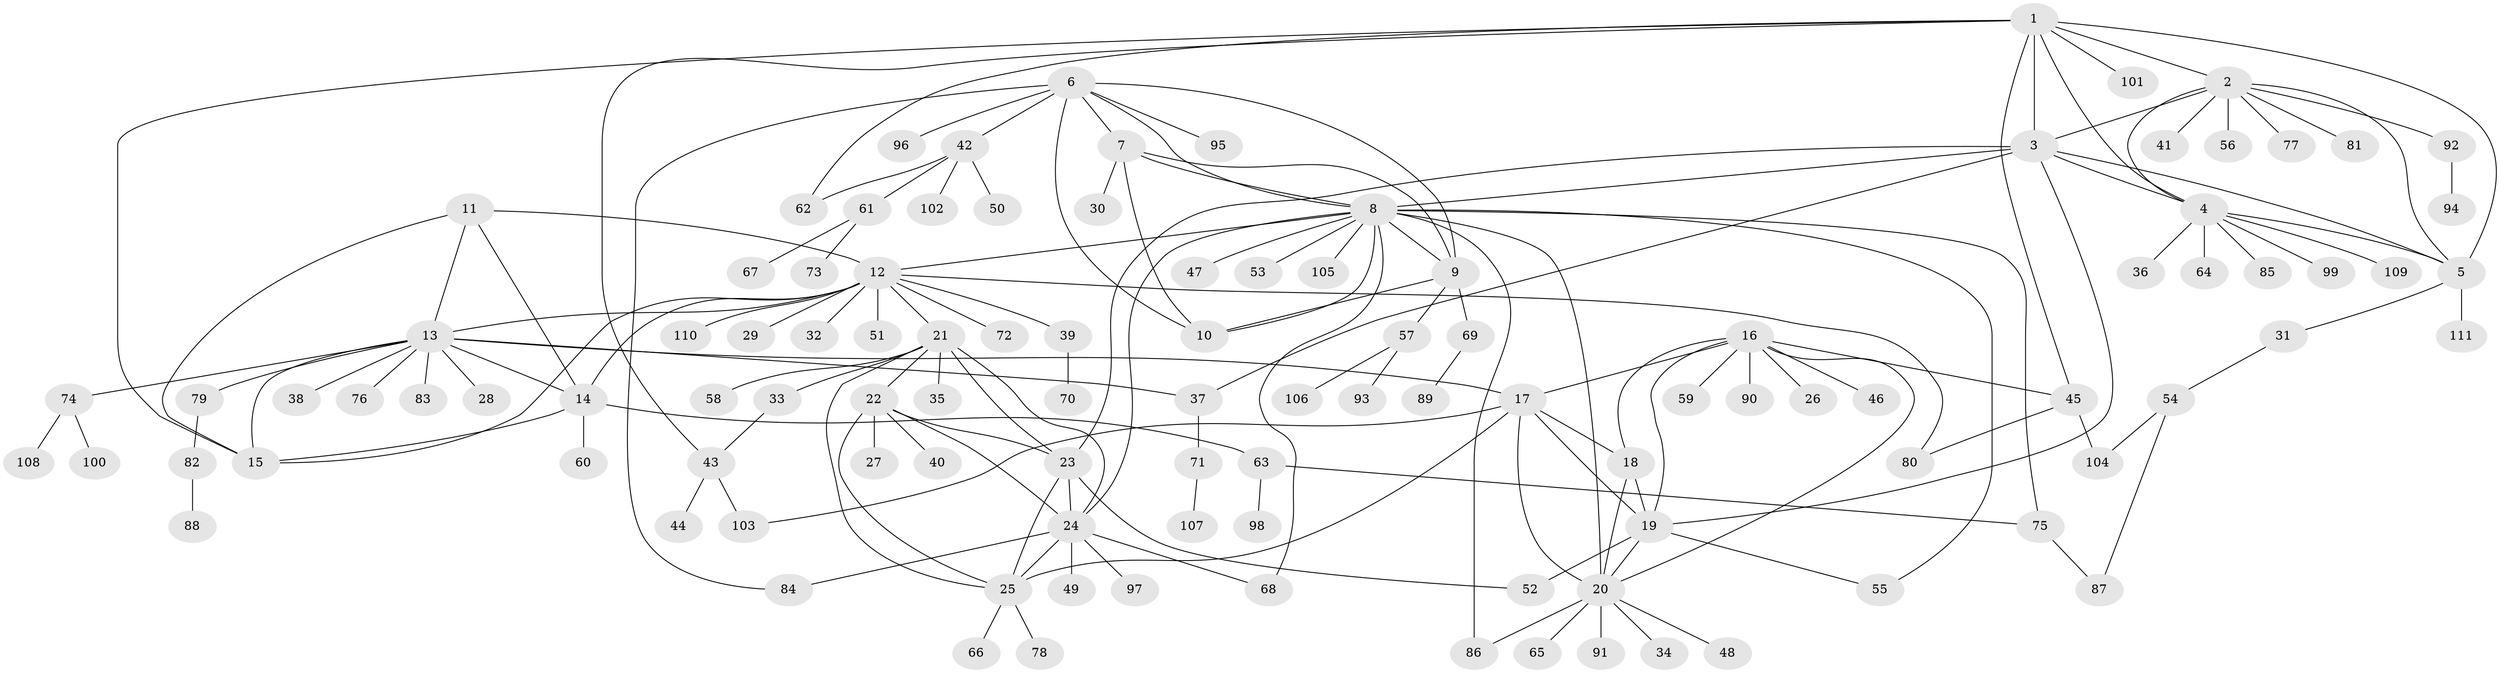 // Generated by graph-tools (version 1.1) at 2025/26/03/09/25 03:26:40]
// undirected, 111 vertices, 160 edges
graph export_dot {
graph [start="1"]
  node [color=gray90,style=filled];
  1;
  2;
  3;
  4;
  5;
  6;
  7;
  8;
  9;
  10;
  11;
  12;
  13;
  14;
  15;
  16;
  17;
  18;
  19;
  20;
  21;
  22;
  23;
  24;
  25;
  26;
  27;
  28;
  29;
  30;
  31;
  32;
  33;
  34;
  35;
  36;
  37;
  38;
  39;
  40;
  41;
  42;
  43;
  44;
  45;
  46;
  47;
  48;
  49;
  50;
  51;
  52;
  53;
  54;
  55;
  56;
  57;
  58;
  59;
  60;
  61;
  62;
  63;
  64;
  65;
  66;
  67;
  68;
  69;
  70;
  71;
  72;
  73;
  74;
  75;
  76;
  77;
  78;
  79;
  80;
  81;
  82;
  83;
  84;
  85;
  86;
  87;
  88;
  89;
  90;
  91;
  92;
  93;
  94;
  95;
  96;
  97;
  98;
  99;
  100;
  101;
  102;
  103;
  104;
  105;
  106;
  107;
  108;
  109;
  110;
  111;
  1 -- 2;
  1 -- 3;
  1 -- 4;
  1 -- 5;
  1 -- 15;
  1 -- 43;
  1 -- 45;
  1 -- 62;
  1 -- 101;
  2 -- 3;
  2 -- 4;
  2 -- 5;
  2 -- 41;
  2 -- 56;
  2 -- 77;
  2 -- 81;
  2 -- 92;
  3 -- 4;
  3 -- 5;
  3 -- 8;
  3 -- 19;
  3 -- 23;
  3 -- 37;
  4 -- 5;
  4 -- 36;
  4 -- 64;
  4 -- 85;
  4 -- 99;
  4 -- 109;
  5 -- 31;
  5 -- 111;
  6 -- 7;
  6 -- 8;
  6 -- 9;
  6 -- 10;
  6 -- 42;
  6 -- 84;
  6 -- 95;
  6 -- 96;
  7 -- 8;
  7 -- 9;
  7 -- 10;
  7 -- 30;
  8 -- 9;
  8 -- 10;
  8 -- 12;
  8 -- 20;
  8 -- 24;
  8 -- 47;
  8 -- 53;
  8 -- 55;
  8 -- 68;
  8 -- 75;
  8 -- 86;
  8 -- 105;
  9 -- 10;
  9 -- 57;
  9 -- 69;
  11 -- 12;
  11 -- 13;
  11 -- 14;
  11 -- 15;
  12 -- 13;
  12 -- 14;
  12 -- 15;
  12 -- 21;
  12 -- 29;
  12 -- 32;
  12 -- 39;
  12 -- 51;
  12 -- 72;
  12 -- 80;
  12 -- 110;
  13 -- 14;
  13 -- 15;
  13 -- 17;
  13 -- 28;
  13 -- 37;
  13 -- 38;
  13 -- 74;
  13 -- 76;
  13 -- 79;
  13 -- 83;
  14 -- 15;
  14 -- 60;
  14 -- 63;
  16 -- 17;
  16 -- 18;
  16 -- 19;
  16 -- 20;
  16 -- 26;
  16 -- 45;
  16 -- 46;
  16 -- 59;
  16 -- 90;
  17 -- 18;
  17 -- 19;
  17 -- 20;
  17 -- 25;
  17 -- 103;
  18 -- 19;
  18 -- 20;
  19 -- 20;
  19 -- 52;
  19 -- 55;
  20 -- 34;
  20 -- 48;
  20 -- 65;
  20 -- 86;
  20 -- 91;
  21 -- 22;
  21 -- 23;
  21 -- 24;
  21 -- 25;
  21 -- 33;
  21 -- 35;
  21 -- 58;
  22 -- 23;
  22 -- 24;
  22 -- 25;
  22 -- 27;
  22 -- 40;
  23 -- 24;
  23 -- 25;
  23 -- 52;
  24 -- 25;
  24 -- 49;
  24 -- 68;
  24 -- 84;
  24 -- 97;
  25 -- 66;
  25 -- 78;
  31 -- 54;
  33 -- 43;
  37 -- 71;
  39 -- 70;
  42 -- 50;
  42 -- 61;
  42 -- 62;
  42 -- 102;
  43 -- 44;
  43 -- 103;
  45 -- 80;
  45 -- 104;
  54 -- 87;
  54 -- 104;
  57 -- 93;
  57 -- 106;
  61 -- 67;
  61 -- 73;
  63 -- 75;
  63 -- 98;
  69 -- 89;
  71 -- 107;
  74 -- 100;
  74 -- 108;
  75 -- 87;
  79 -- 82;
  82 -- 88;
  92 -- 94;
}

